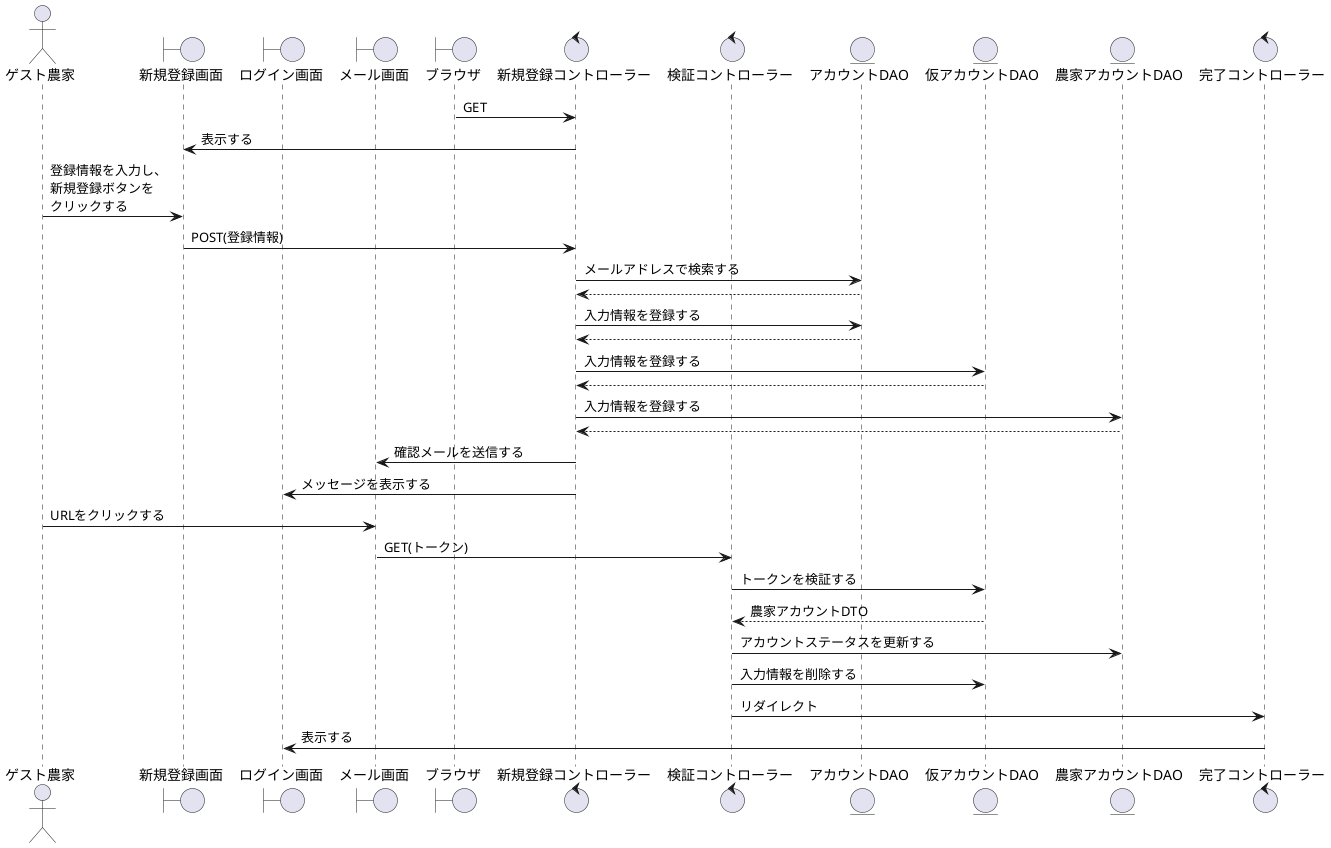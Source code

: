@startuml 新規登録

actor    "ゲスト農家" as act
boundary "新規登録画面" as new_registration
boundary "ログイン画面" as login
boundary "メール画面" as mail
boundary "ブラウザ" as brz
control  "新規登録コントローラー" as approval_c
control  "検証コントローラー" as verification_c
entity   "アカウントDAO" as account_DAO
entity   "仮アカウントDAO" as account_DAO_provisional
entity   "農家アカウントDAO" as Farmer_account_DAO
control  "完了コントローラー" as completion_c

'------------------------------------------------------------------------------------

brz -> approval_c : GET
new_registration <- approval_c : 表示する
act -> new_registration: 登録情報を入力し、\n新規登録ボタンを\nクリックする
new_registration-> approval_c: POST(登録情報)
approval_c -> account_DAO : メールアドレスで検索する
account_DAO-->approval_c
approval_c -> account_DAO : 入力情報を登録する
account_DAO-->approval_c
approval_c -> account_DAO_provisional : 入力情報を登録する
account_DAO_provisional-->approval_c
approval_c -> Farmer_account_DAO : 入力情報を登録する
Farmer_account_DAO-->approval_c
approval_c -> mail : 確認メールを送信する
approval_c -> login : メッセージを表示する

act -> mail : URLをクリックする
mail -> verification_c : GET(トークン)
verification_c -> account_DAO_provisional : トークンを検証する
verification_c <-- account_DAO_provisional : 農家アカウントDTO
verification_c -> Farmer_account_DAO : アカウントステータスを更新する
verification_c -> account_DAO_provisional : 入力情報を削除する
verification_c -> completion_c : リダイレクト
login <- completion_c : 表示する

@enduml